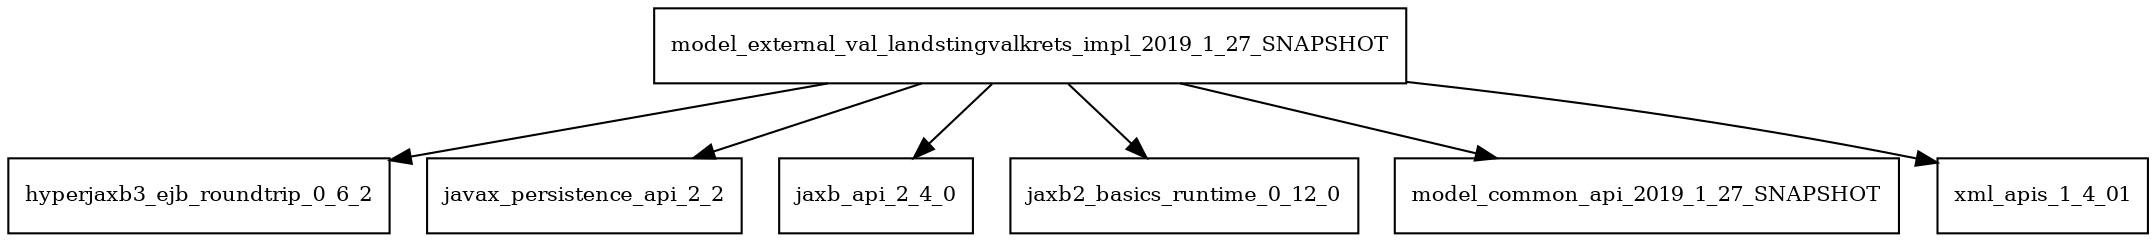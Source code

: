 digraph model_external_val_landstingvalkrets_impl_2019_1_27_SNAPSHOT_dependencies {
  node [shape = box, fontsize=10.0];
  model_external_val_landstingvalkrets_impl_2019_1_27_SNAPSHOT -> hyperjaxb3_ejb_roundtrip_0_6_2;
  model_external_val_landstingvalkrets_impl_2019_1_27_SNAPSHOT -> javax_persistence_api_2_2;
  model_external_val_landstingvalkrets_impl_2019_1_27_SNAPSHOT -> jaxb_api_2_4_0;
  model_external_val_landstingvalkrets_impl_2019_1_27_SNAPSHOT -> jaxb2_basics_runtime_0_12_0;
  model_external_val_landstingvalkrets_impl_2019_1_27_SNAPSHOT -> model_common_api_2019_1_27_SNAPSHOT;
  model_external_val_landstingvalkrets_impl_2019_1_27_SNAPSHOT -> xml_apis_1_4_01;
}
